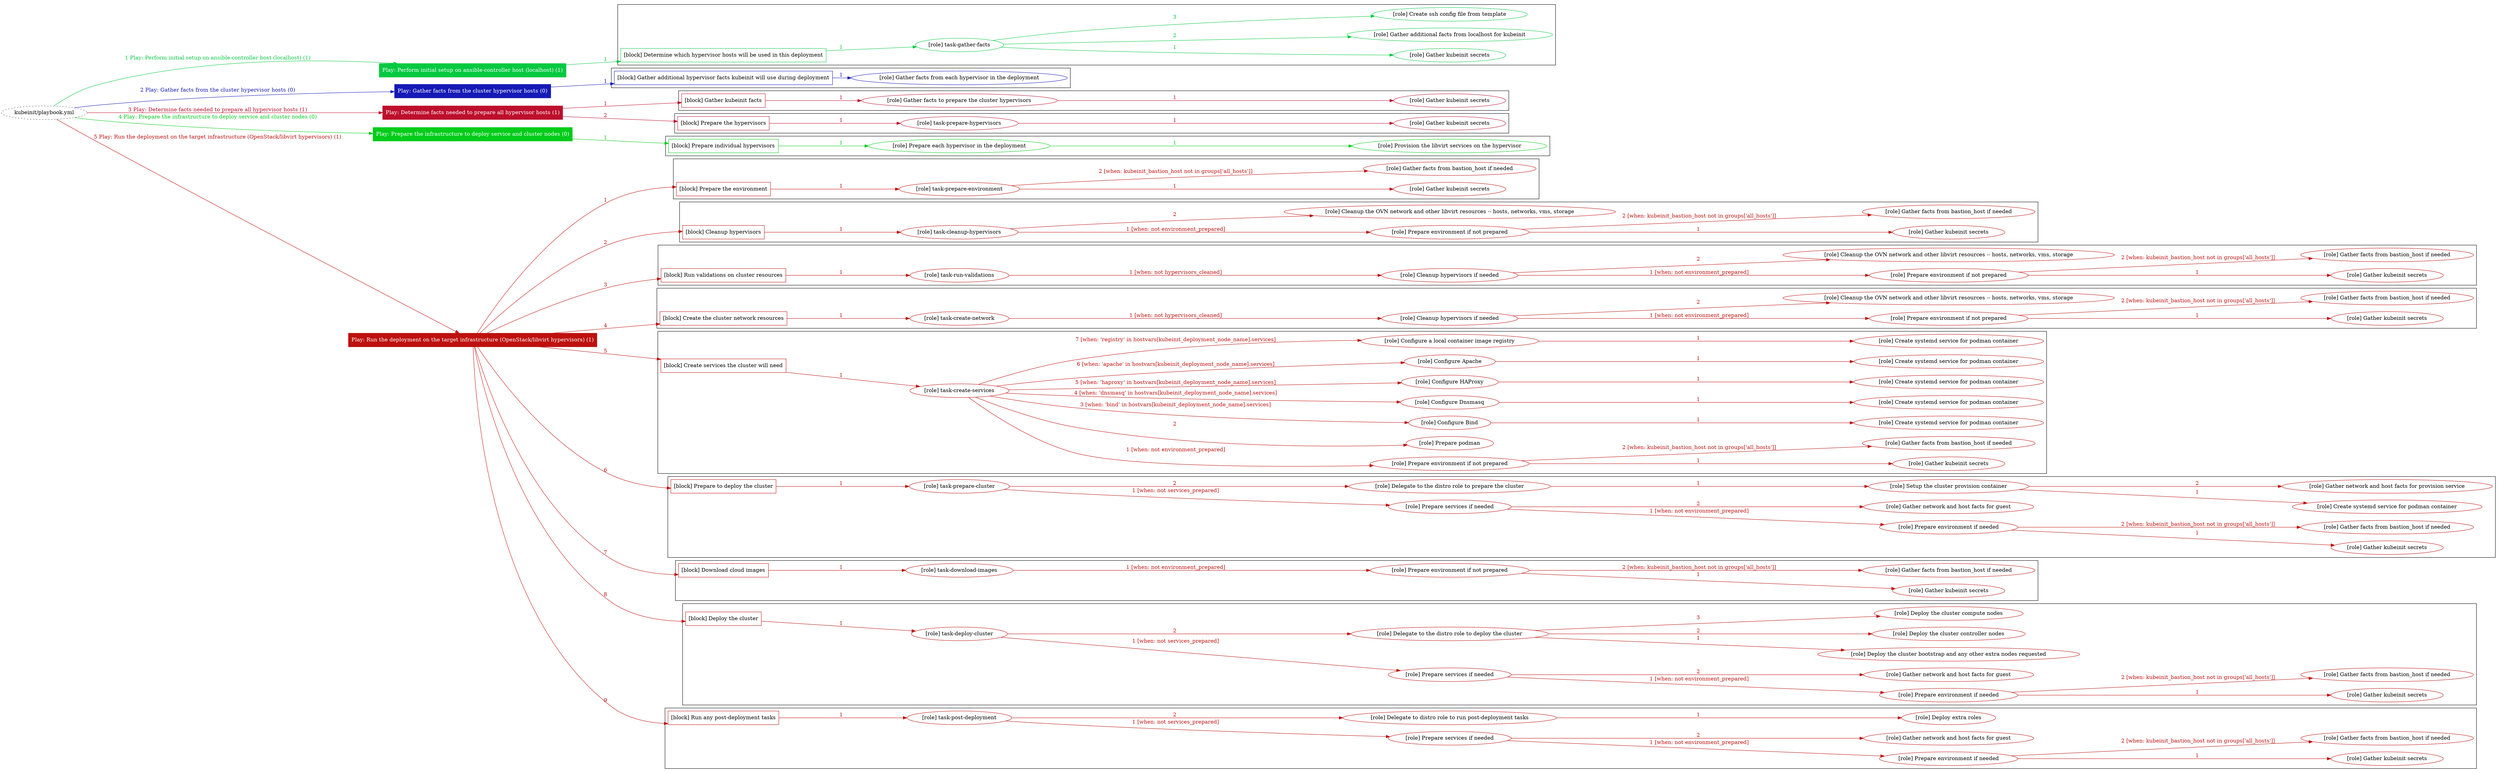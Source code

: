 digraph {
	graph [concentrate=true ordering=in rankdir=LR ratio=fill]
	edge [esep=5 sep=10]
	"kubeinit/playbook.yml" [URL="/home/runner/work/kubeinit/kubeinit/kubeinit/playbook.yml" id=playbook_1ddac8aa style=dotted]
	"kubeinit/playbook.yml" -> play_2dd6f757 [label="1 Play: Perform initial setup on ansible-controller host (localhost) (1)" color="#03c941" fontcolor="#03c941" id=edge_play_2dd6f757 labeltooltip="1 Play: Perform initial setup on ansible-controller host (localhost) (1)" tooltip="1 Play: Perform initial setup on ansible-controller host (localhost) (1)"]
	subgraph "Play: Perform initial setup on ansible-controller host (localhost) (1)" {
		play_2dd6f757 [label="Play: Perform initial setup on ansible-controller host (localhost) (1)" URL="/home/runner/work/kubeinit/kubeinit/kubeinit/playbook.yml" color="#03c941" fontcolor="#ffffff" id=play_2dd6f757 shape=box style=filled tooltip=localhost]
		play_2dd6f757 -> block_5dd4df48 [label=1 color="#03c941" fontcolor="#03c941" id=edge_block_5dd4df48 labeltooltip=1 tooltip=1]
		subgraph cluster_block_5dd4df48 {
			block_5dd4df48 [label="[block] Determine which hypervisor hosts will be used in this deployment" URL="/home/runner/work/kubeinit/kubeinit/kubeinit/playbook.yml" color="#03c941" id=block_5dd4df48 labeltooltip="Determine which hypervisor hosts will be used in this deployment" shape=box tooltip="Determine which hypervisor hosts will be used in this deployment"]
			block_5dd4df48 -> role_71ece40f [label="1 " color="#03c941" fontcolor="#03c941" id=edge_role_71ece40f labeltooltip="1 " tooltip="1 "]
			subgraph "task-gather-facts" {
				role_71ece40f [label="[role] task-gather-facts" URL="/home/runner/work/kubeinit/kubeinit/kubeinit/playbook.yml" color="#03c941" id=role_71ece40f tooltip="task-gather-facts"]
				role_71ece40f -> role_5220e594 [label="1 " color="#03c941" fontcolor="#03c941" id=edge_role_5220e594 labeltooltip="1 " tooltip="1 "]
				subgraph "Gather kubeinit secrets" {
					role_5220e594 [label="[role] Gather kubeinit secrets" URL="/home/runner/.ansible/collections/ansible_collections/kubeinit/kubeinit/roles/kubeinit_prepare/tasks/build_hypervisors_group.yml" color="#03c941" id=role_5220e594 tooltip="Gather kubeinit secrets"]
				}
				role_71ece40f -> role_710790ea [label="2 " color="#03c941" fontcolor="#03c941" id=edge_role_710790ea labeltooltip="2 " tooltip="2 "]
				subgraph "Gather additional facts from localhost for kubeinit" {
					role_710790ea [label="[role] Gather additional facts from localhost for kubeinit" URL="/home/runner/.ansible/collections/ansible_collections/kubeinit/kubeinit/roles/kubeinit_prepare/tasks/build_hypervisors_group.yml" color="#03c941" id=role_710790ea tooltip="Gather additional facts from localhost for kubeinit"]
				}
				role_71ece40f -> role_25b6386b [label="3 " color="#03c941" fontcolor="#03c941" id=edge_role_25b6386b labeltooltip="3 " tooltip="3 "]
				subgraph "Create ssh config file from template" {
					role_25b6386b [label="[role] Create ssh config file from template" URL="/home/runner/.ansible/collections/ansible_collections/kubeinit/kubeinit/roles/kubeinit_prepare/tasks/build_hypervisors_group.yml" color="#03c941" id=role_25b6386b tooltip="Create ssh config file from template"]
				}
			}
		}
	}
	"kubeinit/playbook.yml" -> play_7cbf3be5 [label="2 Play: Gather facts from the cluster hypervisor hosts (0)" color="#161ab6" fontcolor="#161ab6" id=edge_play_7cbf3be5 labeltooltip="2 Play: Gather facts from the cluster hypervisor hosts (0)" tooltip="2 Play: Gather facts from the cluster hypervisor hosts (0)"]
	subgraph "Play: Gather facts from the cluster hypervisor hosts (0)" {
		play_7cbf3be5 [label="Play: Gather facts from the cluster hypervisor hosts (0)" URL="/home/runner/work/kubeinit/kubeinit/kubeinit/playbook.yml" color="#161ab6" fontcolor="#ffffff" id=play_7cbf3be5 shape=box style=filled tooltip="Play: Gather facts from the cluster hypervisor hosts (0)"]
		play_7cbf3be5 -> block_3750b346 [label=1 color="#161ab6" fontcolor="#161ab6" id=edge_block_3750b346 labeltooltip=1 tooltip=1]
		subgraph cluster_block_3750b346 {
			block_3750b346 [label="[block] Gather additional hypervisor facts kubeinit will use during deployment" URL="/home/runner/work/kubeinit/kubeinit/kubeinit/playbook.yml" color="#161ab6" id=block_3750b346 labeltooltip="Gather additional hypervisor facts kubeinit will use during deployment" shape=box tooltip="Gather additional hypervisor facts kubeinit will use during deployment"]
			block_3750b346 -> role_1f44d902 [label="1 " color="#161ab6" fontcolor="#161ab6" id=edge_role_1f44d902 labeltooltip="1 " tooltip="1 "]
			subgraph "Gather facts from each hypervisor in the deployment" {
				role_1f44d902 [label="[role] Gather facts from each hypervisor in the deployment" URL="/home/runner/work/kubeinit/kubeinit/kubeinit/playbook.yml" color="#161ab6" id=role_1f44d902 tooltip="Gather facts from each hypervisor in the deployment"]
			}
		}
	}
	"kubeinit/playbook.yml" -> play_2e8ce8ee [label="3 Play: Determine facts needed to prepare all hypervisor hosts (1)" color="#bd0f2c" fontcolor="#bd0f2c" id=edge_play_2e8ce8ee labeltooltip="3 Play: Determine facts needed to prepare all hypervisor hosts (1)" tooltip="3 Play: Determine facts needed to prepare all hypervisor hosts (1)"]
	subgraph "Play: Determine facts needed to prepare all hypervisor hosts (1)" {
		play_2e8ce8ee [label="Play: Determine facts needed to prepare all hypervisor hosts (1)" URL="/home/runner/work/kubeinit/kubeinit/kubeinit/playbook.yml" color="#bd0f2c" fontcolor="#ffffff" id=play_2e8ce8ee shape=box style=filled tooltip=localhost]
		play_2e8ce8ee -> block_540117b1 [label=1 color="#bd0f2c" fontcolor="#bd0f2c" id=edge_block_540117b1 labeltooltip=1 tooltip=1]
		subgraph cluster_block_540117b1 {
			block_540117b1 [label="[block] Gather kubeinit facts" URL="/home/runner/work/kubeinit/kubeinit/kubeinit/playbook.yml" color="#bd0f2c" id=block_540117b1 labeltooltip="Gather kubeinit facts" shape=box tooltip="Gather kubeinit facts"]
			block_540117b1 -> role_d9506a3a [label="1 " color="#bd0f2c" fontcolor="#bd0f2c" id=edge_role_d9506a3a labeltooltip="1 " tooltip="1 "]
			subgraph "Gather facts to prepare the cluster hypervisors" {
				role_d9506a3a [label="[role] Gather facts to prepare the cluster hypervisors" URL="/home/runner/work/kubeinit/kubeinit/kubeinit/playbook.yml" color="#bd0f2c" id=role_d9506a3a tooltip="Gather facts to prepare the cluster hypervisors"]
				role_d9506a3a -> role_3336c155 [label="1 " color="#bd0f2c" fontcolor="#bd0f2c" id=edge_role_3336c155 labeltooltip="1 " tooltip="1 "]
				subgraph "Gather kubeinit secrets" {
					role_3336c155 [label="[role] Gather kubeinit secrets" URL="/home/runner/.ansible/collections/ansible_collections/kubeinit/kubeinit/roles/kubeinit_prepare/tasks/gather_kubeinit_facts.yml" color="#bd0f2c" id=role_3336c155 tooltip="Gather kubeinit secrets"]
				}
			}
		}
		play_2e8ce8ee -> block_dbe9ea19 [label=2 color="#bd0f2c" fontcolor="#bd0f2c" id=edge_block_dbe9ea19 labeltooltip=2 tooltip=2]
		subgraph cluster_block_dbe9ea19 {
			block_dbe9ea19 [label="[block] Prepare the hypervisors" URL="/home/runner/work/kubeinit/kubeinit/kubeinit/playbook.yml" color="#bd0f2c" id=block_dbe9ea19 labeltooltip="Prepare the hypervisors" shape=box tooltip="Prepare the hypervisors"]
			block_dbe9ea19 -> role_91539169 [label="1 " color="#bd0f2c" fontcolor="#bd0f2c" id=edge_role_91539169 labeltooltip="1 " tooltip="1 "]
			subgraph "task-prepare-hypervisors" {
				role_91539169 [label="[role] task-prepare-hypervisors" URL="/home/runner/work/kubeinit/kubeinit/kubeinit/playbook.yml" color="#bd0f2c" id=role_91539169 tooltip="task-prepare-hypervisors"]
				role_91539169 -> role_58daede9 [label="1 " color="#bd0f2c" fontcolor="#bd0f2c" id=edge_role_58daede9 labeltooltip="1 " tooltip="1 "]
				subgraph "Gather kubeinit secrets" {
					role_58daede9 [label="[role] Gather kubeinit secrets" URL="/home/runner/.ansible/collections/ansible_collections/kubeinit/kubeinit/roles/kubeinit_prepare/tasks/gather_kubeinit_facts.yml" color="#bd0f2c" id=role_58daede9 tooltip="Gather kubeinit secrets"]
				}
			}
		}
	}
	"kubeinit/playbook.yml" -> play_f823e6f8 [label="4 Play: Prepare the infrastructure to deploy service and cluster nodes (0)" color="#00cc19" fontcolor="#00cc19" id=edge_play_f823e6f8 labeltooltip="4 Play: Prepare the infrastructure to deploy service and cluster nodes (0)" tooltip="4 Play: Prepare the infrastructure to deploy service and cluster nodes (0)"]
	subgraph "Play: Prepare the infrastructure to deploy service and cluster nodes (0)" {
		play_f823e6f8 [label="Play: Prepare the infrastructure to deploy service and cluster nodes (0)" URL="/home/runner/work/kubeinit/kubeinit/kubeinit/playbook.yml" color="#00cc19" fontcolor="#ffffff" id=play_f823e6f8 shape=box style=filled tooltip="Play: Prepare the infrastructure to deploy service and cluster nodes (0)"]
		play_f823e6f8 -> block_dcb1a5eb [label=1 color="#00cc19" fontcolor="#00cc19" id=edge_block_dcb1a5eb labeltooltip=1 tooltip=1]
		subgraph cluster_block_dcb1a5eb {
			block_dcb1a5eb [label="[block] Prepare individual hypervisors" URL="/home/runner/work/kubeinit/kubeinit/kubeinit/playbook.yml" color="#00cc19" id=block_dcb1a5eb labeltooltip="Prepare individual hypervisors" shape=box tooltip="Prepare individual hypervisors"]
			block_dcb1a5eb -> role_66fcc812 [label="1 " color="#00cc19" fontcolor="#00cc19" id=edge_role_66fcc812 labeltooltip="1 " tooltip="1 "]
			subgraph "Prepare each hypervisor in the deployment" {
				role_66fcc812 [label="[role] Prepare each hypervisor in the deployment" URL="/home/runner/work/kubeinit/kubeinit/kubeinit/playbook.yml" color="#00cc19" id=role_66fcc812 tooltip="Prepare each hypervisor in the deployment"]
				role_66fcc812 -> role_024728eb [label="1 " color="#00cc19" fontcolor="#00cc19" id=edge_role_024728eb labeltooltip="1 " tooltip="1 "]
				subgraph "Provision the libvirt services on the hypervisor" {
					role_024728eb [label="[role] Provision the libvirt services on the hypervisor" URL="/home/runner/.ansible/collections/ansible_collections/kubeinit/kubeinit/roles/kubeinit_prepare/tasks/prepare_hypervisor.yml" color="#00cc19" id=role_024728eb tooltip="Provision the libvirt services on the hypervisor"]
				}
			}
		}
	}
	"kubeinit/playbook.yml" -> play_3c64f963 [label="5 Play: Run the deployment on the target infrastructure (OpenStack/libvirt hypervisors) (1)" color="#bd110f" fontcolor="#bd110f" id=edge_play_3c64f963 labeltooltip="5 Play: Run the deployment on the target infrastructure (OpenStack/libvirt hypervisors) (1)" tooltip="5 Play: Run the deployment on the target infrastructure (OpenStack/libvirt hypervisors) (1)"]
	subgraph "Play: Run the deployment on the target infrastructure (OpenStack/libvirt hypervisors) (1)" {
		play_3c64f963 [label="Play: Run the deployment on the target infrastructure (OpenStack/libvirt hypervisors) (1)" URL="/home/runner/work/kubeinit/kubeinit/kubeinit/playbook.yml" color="#bd110f" fontcolor="#ffffff" id=play_3c64f963 shape=box style=filled tooltip=localhost]
		play_3c64f963 -> block_4a44eeeb [label=1 color="#bd110f" fontcolor="#bd110f" id=edge_block_4a44eeeb labeltooltip=1 tooltip=1]
		subgraph cluster_block_4a44eeeb {
			block_4a44eeeb [label="[block] Prepare the environment" URL="/home/runner/work/kubeinit/kubeinit/kubeinit/playbook.yml" color="#bd110f" id=block_4a44eeeb labeltooltip="Prepare the environment" shape=box tooltip="Prepare the environment"]
			block_4a44eeeb -> role_38d8535f [label="1 " color="#bd110f" fontcolor="#bd110f" id=edge_role_38d8535f labeltooltip="1 " tooltip="1 "]
			subgraph "task-prepare-environment" {
				role_38d8535f [label="[role] task-prepare-environment" URL="/home/runner/work/kubeinit/kubeinit/kubeinit/playbook.yml" color="#bd110f" id=role_38d8535f tooltip="task-prepare-environment"]
				role_38d8535f -> role_ecc2f5c1 [label="1 " color="#bd110f" fontcolor="#bd110f" id=edge_role_ecc2f5c1 labeltooltip="1 " tooltip="1 "]
				subgraph "Gather kubeinit secrets" {
					role_ecc2f5c1 [label="[role] Gather kubeinit secrets" URL="/home/runner/.ansible/collections/ansible_collections/kubeinit/kubeinit/roles/kubeinit_prepare/tasks/gather_kubeinit_facts.yml" color="#bd110f" id=role_ecc2f5c1 tooltip="Gather kubeinit secrets"]
				}
				role_38d8535f -> role_146d1edc [label="2 [when: kubeinit_bastion_host not in groups['all_hosts']]" color="#bd110f" fontcolor="#bd110f" id=edge_role_146d1edc labeltooltip="2 [when: kubeinit_bastion_host not in groups['all_hosts']]" tooltip="2 [when: kubeinit_bastion_host not in groups['all_hosts']]"]
				subgraph "Gather facts from bastion_host if needed" {
					role_146d1edc [label="[role] Gather facts from bastion_host if needed" URL="/home/runner/.ansible/collections/ansible_collections/kubeinit/kubeinit/roles/kubeinit_prepare/tasks/main.yml" color="#bd110f" id=role_146d1edc tooltip="Gather facts from bastion_host if needed"]
				}
			}
		}
		play_3c64f963 -> block_4c84339d [label=2 color="#bd110f" fontcolor="#bd110f" id=edge_block_4c84339d labeltooltip=2 tooltip=2]
		subgraph cluster_block_4c84339d {
			block_4c84339d [label="[block] Cleanup hypervisors" URL="/home/runner/work/kubeinit/kubeinit/kubeinit/playbook.yml" color="#bd110f" id=block_4c84339d labeltooltip="Cleanup hypervisors" shape=box tooltip="Cleanup hypervisors"]
			block_4c84339d -> role_e65c12b8 [label="1 " color="#bd110f" fontcolor="#bd110f" id=edge_role_e65c12b8 labeltooltip="1 " tooltip="1 "]
			subgraph "task-cleanup-hypervisors" {
				role_e65c12b8 [label="[role] task-cleanup-hypervisors" URL="/home/runner/work/kubeinit/kubeinit/kubeinit/playbook.yml" color="#bd110f" id=role_e65c12b8 tooltip="task-cleanup-hypervisors"]
				role_e65c12b8 -> role_84fc7cb2 [label="1 [when: not environment_prepared]" color="#bd110f" fontcolor="#bd110f" id=edge_role_84fc7cb2 labeltooltip="1 [when: not environment_prepared]" tooltip="1 [when: not environment_prepared]"]
				subgraph "Prepare environment if not prepared" {
					role_84fc7cb2 [label="[role] Prepare environment if not prepared" URL="/home/runner/.ansible/collections/ansible_collections/kubeinit/kubeinit/roles/kubeinit_libvirt/tasks/cleanup_hypervisors.yml" color="#bd110f" id=role_84fc7cb2 tooltip="Prepare environment if not prepared"]
					role_84fc7cb2 -> role_a7e36121 [label="1 " color="#bd110f" fontcolor="#bd110f" id=edge_role_a7e36121 labeltooltip="1 " tooltip="1 "]
					subgraph "Gather kubeinit secrets" {
						role_a7e36121 [label="[role] Gather kubeinit secrets" URL="/home/runner/.ansible/collections/ansible_collections/kubeinit/kubeinit/roles/kubeinit_prepare/tasks/gather_kubeinit_facts.yml" color="#bd110f" id=role_a7e36121 tooltip="Gather kubeinit secrets"]
					}
					role_84fc7cb2 -> role_0f1cfddb [label="2 [when: kubeinit_bastion_host not in groups['all_hosts']]" color="#bd110f" fontcolor="#bd110f" id=edge_role_0f1cfddb labeltooltip="2 [when: kubeinit_bastion_host not in groups['all_hosts']]" tooltip="2 [when: kubeinit_bastion_host not in groups['all_hosts']]"]
					subgraph "Gather facts from bastion_host if needed" {
						role_0f1cfddb [label="[role] Gather facts from bastion_host if needed" URL="/home/runner/.ansible/collections/ansible_collections/kubeinit/kubeinit/roles/kubeinit_prepare/tasks/main.yml" color="#bd110f" id=role_0f1cfddb tooltip="Gather facts from bastion_host if needed"]
					}
				}
				role_e65c12b8 -> role_dbf5cdf6 [label="2 " color="#bd110f" fontcolor="#bd110f" id=edge_role_dbf5cdf6 labeltooltip="2 " tooltip="2 "]
				subgraph "Cleanup the OVN network and other libvirt resources -- hosts, networks, vms, storage" {
					role_dbf5cdf6 [label="[role] Cleanup the OVN network and other libvirt resources -- hosts, networks, vms, storage" URL="/home/runner/.ansible/collections/ansible_collections/kubeinit/kubeinit/roles/kubeinit_libvirt/tasks/cleanup_hypervisors.yml" color="#bd110f" id=role_dbf5cdf6 tooltip="Cleanup the OVN network and other libvirt resources -- hosts, networks, vms, storage"]
				}
			}
		}
		play_3c64f963 -> block_7d354f85 [label=3 color="#bd110f" fontcolor="#bd110f" id=edge_block_7d354f85 labeltooltip=3 tooltip=3]
		subgraph cluster_block_7d354f85 {
			block_7d354f85 [label="[block] Run validations on cluster resources" URL="/home/runner/work/kubeinit/kubeinit/kubeinit/playbook.yml" color="#bd110f" id=block_7d354f85 labeltooltip="Run validations on cluster resources" shape=box tooltip="Run validations on cluster resources"]
			block_7d354f85 -> role_1a45b35c [label="1 " color="#bd110f" fontcolor="#bd110f" id=edge_role_1a45b35c labeltooltip="1 " tooltip="1 "]
			subgraph "task-run-validations" {
				role_1a45b35c [label="[role] task-run-validations" URL="/home/runner/work/kubeinit/kubeinit/kubeinit/playbook.yml" color="#bd110f" id=role_1a45b35c tooltip="task-run-validations"]
				role_1a45b35c -> role_f1082b82 [label="1 [when: not hypervisors_cleaned]" color="#bd110f" fontcolor="#bd110f" id=edge_role_f1082b82 labeltooltip="1 [when: not hypervisors_cleaned]" tooltip="1 [when: not hypervisors_cleaned]"]
				subgraph "Cleanup hypervisors if needed" {
					role_f1082b82 [label="[role] Cleanup hypervisors if needed" URL="/home/runner/.ansible/collections/ansible_collections/kubeinit/kubeinit/roles/kubeinit_validations/tasks/main.yml" color="#bd110f" id=role_f1082b82 tooltip="Cleanup hypervisors if needed"]
					role_f1082b82 -> role_e2bf808d [label="1 [when: not environment_prepared]" color="#bd110f" fontcolor="#bd110f" id=edge_role_e2bf808d labeltooltip="1 [when: not environment_prepared]" tooltip="1 [when: not environment_prepared]"]
					subgraph "Prepare environment if not prepared" {
						role_e2bf808d [label="[role] Prepare environment if not prepared" URL="/home/runner/.ansible/collections/ansible_collections/kubeinit/kubeinit/roles/kubeinit_libvirt/tasks/cleanup_hypervisors.yml" color="#bd110f" id=role_e2bf808d tooltip="Prepare environment if not prepared"]
						role_e2bf808d -> role_eb13aa2d [label="1 " color="#bd110f" fontcolor="#bd110f" id=edge_role_eb13aa2d labeltooltip="1 " tooltip="1 "]
						subgraph "Gather kubeinit secrets" {
							role_eb13aa2d [label="[role] Gather kubeinit secrets" URL="/home/runner/.ansible/collections/ansible_collections/kubeinit/kubeinit/roles/kubeinit_prepare/tasks/gather_kubeinit_facts.yml" color="#bd110f" id=role_eb13aa2d tooltip="Gather kubeinit secrets"]
						}
						role_e2bf808d -> role_cbe21300 [label="2 [when: kubeinit_bastion_host not in groups['all_hosts']]" color="#bd110f" fontcolor="#bd110f" id=edge_role_cbe21300 labeltooltip="2 [when: kubeinit_bastion_host not in groups['all_hosts']]" tooltip="2 [when: kubeinit_bastion_host not in groups['all_hosts']]"]
						subgraph "Gather facts from bastion_host if needed" {
							role_cbe21300 [label="[role] Gather facts from bastion_host if needed" URL="/home/runner/.ansible/collections/ansible_collections/kubeinit/kubeinit/roles/kubeinit_prepare/tasks/main.yml" color="#bd110f" id=role_cbe21300 tooltip="Gather facts from bastion_host if needed"]
						}
					}
					role_f1082b82 -> role_667d7180 [label="2 " color="#bd110f" fontcolor="#bd110f" id=edge_role_667d7180 labeltooltip="2 " tooltip="2 "]
					subgraph "Cleanup the OVN network and other libvirt resources -- hosts, networks, vms, storage" {
						role_667d7180 [label="[role] Cleanup the OVN network and other libvirt resources -- hosts, networks, vms, storage" URL="/home/runner/.ansible/collections/ansible_collections/kubeinit/kubeinit/roles/kubeinit_libvirt/tasks/cleanup_hypervisors.yml" color="#bd110f" id=role_667d7180 tooltip="Cleanup the OVN network and other libvirt resources -- hosts, networks, vms, storage"]
					}
				}
			}
		}
		play_3c64f963 -> block_a24ab69a [label=4 color="#bd110f" fontcolor="#bd110f" id=edge_block_a24ab69a labeltooltip=4 tooltip=4]
		subgraph cluster_block_a24ab69a {
			block_a24ab69a [label="[block] Create the cluster network resources" URL="/home/runner/work/kubeinit/kubeinit/kubeinit/playbook.yml" color="#bd110f" id=block_a24ab69a labeltooltip="Create the cluster network resources" shape=box tooltip="Create the cluster network resources"]
			block_a24ab69a -> role_e4606dbf [label="1 " color="#bd110f" fontcolor="#bd110f" id=edge_role_e4606dbf labeltooltip="1 " tooltip="1 "]
			subgraph "task-create-network" {
				role_e4606dbf [label="[role] task-create-network" URL="/home/runner/work/kubeinit/kubeinit/kubeinit/playbook.yml" color="#bd110f" id=role_e4606dbf tooltip="task-create-network"]
				role_e4606dbf -> role_351be19d [label="1 [when: not hypervisors_cleaned]" color="#bd110f" fontcolor="#bd110f" id=edge_role_351be19d labeltooltip="1 [when: not hypervisors_cleaned]" tooltip="1 [when: not hypervisors_cleaned]"]
				subgraph "Cleanup hypervisors if needed" {
					role_351be19d [label="[role] Cleanup hypervisors if needed" URL="/home/runner/.ansible/collections/ansible_collections/kubeinit/kubeinit/roles/kubeinit_libvirt/tasks/create_network.yml" color="#bd110f" id=role_351be19d tooltip="Cleanup hypervisors if needed"]
					role_351be19d -> role_f6a419a3 [label="1 [when: not environment_prepared]" color="#bd110f" fontcolor="#bd110f" id=edge_role_f6a419a3 labeltooltip="1 [when: not environment_prepared]" tooltip="1 [when: not environment_prepared]"]
					subgraph "Prepare environment if not prepared" {
						role_f6a419a3 [label="[role] Prepare environment if not prepared" URL="/home/runner/.ansible/collections/ansible_collections/kubeinit/kubeinit/roles/kubeinit_libvirt/tasks/cleanup_hypervisors.yml" color="#bd110f" id=role_f6a419a3 tooltip="Prepare environment if not prepared"]
						role_f6a419a3 -> role_5be0fce8 [label="1 " color="#bd110f" fontcolor="#bd110f" id=edge_role_5be0fce8 labeltooltip="1 " tooltip="1 "]
						subgraph "Gather kubeinit secrets" {
							role_5be0fce8 [label="[role] Gather kubeinit secrets" URL="/home/runner/.ansible/collections/ansible_collections/kubeinit/kubeinit/roles/kubeinit_prepare/tasks/gather_kubeinit_facts.yml" color="#bd110f" id=role_5be0fce8 tooltip="Gather kubeinit secrets"]
						}
						role_f6a419a3 -> role_34e9801a [label="2 [when: kubeinit_bastion_host not in groups['all_hosts']]" color="#bd110f" fontcolor="#bd110f" id=edge_role_34e9801a labeltooltip="2 [when: kubeinit_bastion_host not in groups['all_hosts']]" tooltip="2 [when: kubeinit_bastion_host not in groups['all_hosts']]"]
						subgraph "Gather facts from bastion_host if needed" {
							role_34e9801a [label="[role] Gather facts from bastion_host if needed" URL="/home/runner/.ansible/collections/ansible_collections/kubeinit/kubeinit/roles/kubeinit_prepare/tasks/main.yml" color="#bd110f" id=role_34e9801a tooltip="Gather facts from bastion_host if needed"]
						}
					}
					role_351be19d -> role_bf4a2fb5 [label="2 " color="#bd110f" fontcolor="#bd110f" id=edge_role_bf4a2fb5 labeltooltip="2 " tooltip="2 "]
					subgraph "Cleanup the OVN network and other libvirt resources -- hosts, networks, vms, storage" {
						role_bf4a2fb5 [label="[role] Cleanup the OVN network and other libvirt resources -- hosts, networks, vms, storage" URL="/home/runner/.ansible/collections/ansible_collections/kubeinit/kubeinit/roles/kubeinit_libvirt/tasks/cleanup_hypervisors.yml" color="#bd110f" id=role_bf4a2fb5 tooltip="Cleanup the OVN network and other libvirt resources -- hosts, networks, vms, storage"]
					}
				}
			}
		}
		play_3c64f963 -> block_c715d121 [label=5 color="#bd110f" fontcolor="#bd110f" id=edge_block_c715d121 labeltooltip=5 tooltip=5]
		subgraph cluster_block_c715d121 {
			block_c715d121 [label="[block] Create services the cluster will need" URL="/home/runner/work/kubeinit/kubeinit/kubeinit/playbook.yml" color="#bd110f" id=block_c715d121 labeltooltip="Create services the cluster will need" shape=box tooltip="Create services the cluster will need"]
			block_c715d121 -> role_78750ddc [label="1 " color="#bd110f" fontcolor="#bd110f" id=edge_role_78750ddc labeltooltip="1 " tooltip="1 "]
			subgraph "task-create-services" {
				role_78750ddc [label="[role] task-create-services" URL="/home/runner/work/kubeinit/kubeinit/kubeinit/playbook.yml" color="#bd110f" id=role_78750ddc tooltip="task-create-services"]
				role_78750ddc -> role_77c57c86 [label="1 [when: not environment_prepared]" color="#bd110f" fontcolor="#bd110f" id=edge_role_77c57c86 labeltooltip="1 [when: not environment_prepared]" tooltip="1 [when: not environment_prepared]"]
				subgraph "Prepare environment if not prepared" {
					role_77c57c86 [label="[role] Prepare environment if not prepared" URL="/home/runner/.ansible/collections/ansible_collections/kubeinit/kubeinit/roles/kubeinit_services/tasks/main.yml" color="#bd110f" id=role_77c57c86 tooltip="Prepare environment if not prepared"]
					role_77c57c86 -> role_413eb98c [label="1 " color="#bd110f" fontcolor="#bd110f" id=edge_role_413eb98c labeltooltip="1 " tooltip="1 "]
					subgraph "Gather kubeinit secrets" {
						role_413eb98c [label="[role] Gather kubeinit secrets" URL="/home/runner/.ansible/collections/ansible_collections/kubeinit/kubeinit/roles/kubeinit_prepare/tasks/gather_kubeinit_facts.yml" color="#bd110f" id=role_413eb98c tooltip="Gather kubeinit secrets"]
					}
					role_77c57c86 -> role_f170e66e [label="2 [when: kubeinit_bastion_host not in groups['all_hosts']]" color="#bd110f" fontcolor="#bd110f" id=edge_role_f170e66e labeltooltip="2 [when: kubeinit_bastion_host not in groups['all_hosts']]" tooltip="2 [when: kubeinit_bastion_host not in groups['all_hosts']]"]
					subgraph "Gather facts from bastion_host if needed" {
						role_f170e66e [label="[role] Gather facts from bastion_host if needed" URL="/home/runner/.ansible/collections/ansible_collections/kubeinit/kubeinit/roles/kubeinit_prepare/tasks/main.yml" color="#bd110f" id=role_f170e66e tooltip="Gather facts from bastion_host if needed"]
					}
				}
				role_78750ddc -> role_9cf01492 [label="2 " color="#bd110f" fontcolor="#bd110f" id=edge_role_9cf01492 labeltooltip="2 " tooltip="2 "]
				subgraph "Prepare podman" {
					role_9cf01492 [label="[role] Prepare podman" URL="/home/runner/.ansible/collections/ansible_collections/kubeinit/kubeinit/roles/kubeinit_services/tasks/00_create_service_pod.yml" color="#bd110f" id=role_9cf01492 tooltip="Prepare podman"]
				}
				role_78750ddc -> role_3c4679aa [label="3 [when: 'bind' in hostvars[kubeinit_deployment_node_name].services]" color="#bd110f" fontcolor="#bd110f" id=edge_role_3c4679aa labeltooltip="3 [when: 'bind' in hostvars[kubeinit_deployment_node_name].services]" tooltip="3 [when: 'bind' in hostvars[kubeinit_deployment_node_name].services]"]
				subgraph "Configure Bind" {
					role_3c4679aa [label="[role] Configure Bind" URL="/home/runner/.ansible/collections/ansible_collections/kubeinit/kubeinit/roles/kubeinit_services/tasks/start_services_containers.yml" color="#bd110f" id=role_3c4679aa tooltip="Configure Bind"]
					role_3c4679aa -> role_c436fb94 [label="1 " color="#bd110f" fontcolor="#bd110f" id=edge_role_c436fb94 labeltooltip="1 " tooltip="1 "]
					subgraph "Create systemd service for podman container" {
						role_c436fb94 [label="[role] Create systemd service for podman container" URL="/home/runner/.ansible/collections/ansible_collections/kubeinit/kubeinit/roles/kubeinit_bind/tasks/main.yml" color="#bd110f" id=role_c436fb94 tooltip="Create systemd service for podman container"]
					}
				}
				role_78750ddc -> role_2f2bb15a [label="4 [when: 'dnsmasq' in hostvars[kubeinit_deployment_node_name].services]" color="#bd110f" fontcolor="#bd110f" id=edge_role_2f2bb15a labeltooltip="4 [when: 'dnsmasq' in hostvars[kubeinit_deployment_node_name].services]" tooltip="4 [when: 'dnsmasq' in hostvars[kubeinit_deployment_node_name].services]"]
				subgraph "Configure Dnsmasq" {
					role_2f2bb15a [label="[role] Configure Dnsmasq" URL="/home/runner/.ansible/collections/ansible_collections/kubeinit/kubeinit/roles/kubeinit_services/tasks/start_services_containers.yml" color="#bd110f" id=role_2f2bb15a tooltip="Configure Dnsmasq"]
					role_2f2bb15a -> role_c5894e56 [label="1 " color="#bd110f" fontcolor="#bd110f" id=edge_role_c5894e56 labeltooltip="1 " tooltip="1 "]
					subgraph "Create systemd service for podman container" {
						role_c5894e56 [label="[role] Create systemd service for podman container" URL="/home/runner/.ansible/collections/ansible_collections/kubeinit/kubeinit/roles/kubeinit_dnsmasq/tasks/main.yml" color="#bd110f" id=role_c5894e56 tooltip="Create systemd service for podman container"]
					}
				}
				role_78750ddc -> role_39a05b31 [label="5 [when: 'haproxy' in hostvars[kubeinit_deployment_node_name].services]" color="#bd110f" fontcolor="#bd110f" id=edge_role_39a05b31 labeltooltip="5 [when: 'haproxy' in hostvars[kubeinit_deployment_node_name].services]" tooltip="5 [when: 'haproxy' in hostvars[kubeinit_deployment_node_name].services]"]
				subgraph "Configure HAProxy" {
					role_39a05b31 [label="[role] Configure HAProxy" URL="/home/runner/.ansible/collections/ansible_collections/kubeinit/kubeinit/roles/kubeinit_services/tasks/start_services_containers.yml" color="#bd110f" id=role_39a05b31 tooltip="Configure HAProxy"]
					role_39a05b31 -> role_5dde5be6 [label="1 " color="#bd110f" fontcolor="#bd110f" id=edge_role_5dde5be6 labeltooltip="1 " tooltip="1 "]
					subgraph "Create systemd service for podman container" {
						role_5dde5be6 [label="[role] Create systemd service for podman container" URL="/home/runner/.ansible/collections/ansible_collections/kubeinit/kubeinit/roles/kubeinit_haproxy/tasks/main.yml" color="#bd110f" id=role_5dde5be6 tooltip="Create systemd service for podman container"]
					}
				}
				role_78750ddc -> role_470c3460 [label="6 [when: 'apache' in hostvars[kubeinit_deployment_node_name].services]" color="#bd110f" fontcolor="#bd110f" id=edge_role_470c3460 labeltooltip="6 [when: 'apache' in hostvars[kubeinit_deployment_node_name].services]" tooltip="6 [when: 'apache' in hostvars[kubeinit_deployment_node_name].services]"]
				subgraph "Configure Apache" {
					role_470c3460 [label="[role] Configure Apache" URL="/home/runner/.ansible/collections/ansible_collections/kubeinit/kubeinit/roles/kubeinit_services/tasks/start_services_containers.yml" color="#bd110f" id=role_470c3460 tooltip="Configure Apache"]
					role_470c3460 -> role_78367055 [label="1 " color="#bd110f" fontcolor="#bd110f" id=edge_role_78367055 labeltooltip="1 " tooltip="1 "]
					subgraph "Create systemd service for podman container" {
						role_78367055 [label="[role] Create systemd service for podman container" URL="/home/runner/.ansible/collections/ansible_collections/kubeinit/kubeinit/roles/kubeinit_apache/tasks/main.yml" color="#bd110f" id=role_78367055 tooltip="Create systemd service for podman container"]
					}
				}
				role_78750ddc -> role_4c32c7eb [label="7 [when: 'registry' in hostvars[kubeinit_deployment_node_name].services]" color="#bd110f" fontcolor="#bd110f" id=edge_role_4c32c7eb labeltooltip="7 [when: 'registry' in hostvars[kubeinit_deployment_node_name].services]" tooltip="7 [when: 'registry' in hostvars[kubeinit_deployment_node_name].services]"]
				subgraph "Configure a local container image registry" {
					role_4c32c7eb [label="[role] Configure a local container image registry" URL="/home/runner/.ansible/collections/ansible_collections/kubeinit/kubeinit/roles/kubeinit_services/tasks/start_services_containers.yml" color="#bd110f" id=role_4c32c7eb tooltip="Configure a local container image registry"]
					role_4c32c7eb -> role_01f9ef31 [label="1 " color="#bd110f" fontcolor="#bd110f" id=edge_role_01f9ef31 labeltooltip="1 " tooltip="1 "]
					subgraph "Create systemd service for podman container" {
						role_01f9ef31 [label="[role] Create systemd service for podman container" URL="/home/runner/.ansible/collections/ansible_collections/kubeinit/kubeinit/roles/kubeinit_registry/tasks/main.yml" color="#bd110f" id=role_01f9ef31 tooltip="Create systemd service for podman container"]
					}
				}
			}
		}
		play_3c64f963 -> block_e912ef6e [label=6 color="#bd110f" fontcolor="#bd110f" id=edge_block_e912ef6e labeltooltip=6 tooltip=6]
		subgraph cluster_block_e912ef6e {
			block_e912ef6e [label="[block] Prepare to deploy the cluster" URL="/home/runner/work/kubeinit/kubeinit/kubeinit/playbook.yml" color="#bd110f" id=block_e912ef6e labeltooltip="Prepare to deploy the cluster" shape=box tooltip="Prepare to deploy the cluster"]
			block_e912ef6e -> role_b8ed495c [label="1 " color="#bd110f" fontcolor="#bd110f" id=edge_role_b8ed495c labeltooltip="1 " tooltip="1 "]
			subgraph "task-prepare-cluster" {
				role_b8ed495c [label="[role] task-prepare-cluster" URL="/home/runner/work/kubeinit/kubeinit/kubeinit/playbook.yml" color="#bd110f" id=role_b8ed495c tooltip="task-prepare-cluster"]
				role_b8ed495c -> role_f4ba0a7f [label="1 [when: not services_prepared]" color="#bd110f" fontcolor="#bd110f" id=edge_role_f4ba0a7f labeltooltip="1 [when: not services_prepared]" tooltip="1 [when: not services_prepared]"]
				subgraph "Prepare services if needed" {
					role_f4ba0a7f [label="[role] Prepare services if needed" URL="/home/runner/.ansible/collections/ansible_collections/kubeinit/kubeinit/roles/kubeinit_prepare/tasks/prepare_cluster.yml" color="#bd110f" id=role_f4ba0a7f tooltip="Prepare services if needed"]
					role_f4ba0a7f -> role_1d544778 [label="1 [when: not environment_prepared]" color="#bd110f" fontcolor="#bd110f" id=edge_role_1d544778 labeltooltip="1 [when: not environment_prepared]" tooltip="1 [when: not environment_prepared]"]
					subgraph "Prepare environment if needed" {
						role_1d544778 [label="[role] Prepare environment if needed" URL="/home/runner/.ansible/collections/ansible_collections/kubeinit/kubeinit/roles/kubeinit_services/tasks/prepare_services.yml" color="#bd110f" id=role_1d544778 tooltip="Prepare environment if needed"]
						role_1d544778 -> role_616688ca [label="1 " color="#bd110f" fontcolor="#bd110f" id=edge_role_616688ca labeltooltip="1 " tooltip="1 "]
						subgraph "Gather kubeinit secrets" {
							role_616688ca [label="[role] Gather kubeinit secrets" URL="/home/runner/.ansible/collections/ansible_collections/kubeinit/kubeinit/roles/kubeinit_prepare/tasks/gather_kubeinit_facts.yml" color="#bd110f" id=role_616688ca tooltip="Gather kubeinit secrets"]
						}
						role_1d544778 -> role_6cf1e0f6 [label="2 [when: kubeinit_bastion_host not in groups['all_hosts']]" color="#bd110f" fontcolor="#bd110f" id=edge_role_6cf1e0f6 labeltooltip="2 [when: kubeinit_bastion_host not in groups['all_hosts']]" tooltip="2 [when: kubeinit_bastion_host not in groups['all_hosts']]"]
						subgraph "Gather facts from bastion_host if needed" {
							role_6cf1e0f6 [label="[role] Gather facts from bastion_host if needed" URL="/home/runner/.ansible/collections/ansible_collections/kubeinit/kubeinit/roles/kubeinit_prepare/tasks/main.yml" color="#bd110f" id=role_6cf1e0f6 tooltip="Gather facts from bastion_host if needed"]
						}
					}
					role_f4ba0a7f -> role_033ec651 [label="2 " color="#bd110f" fontcolor="#bd110f" id=edge_role_033ec651 labeltooltip="2 " tooltip="2 "]
					subgraph "Gather network and host facts for guest" {
						role_033ec651 [label="[role] Gather network and host facts for guest" URL="/home/runner/.ansible/collections/ansible_collections/kubeinit/kubeinit/roles/kubeinit_services/tasks/prepare_services.yml" color="#bd110f" id=role_033ec651 tooltip="Gather network and host facts for guest"]
					}
				}
				role_b8ed495c -> role_aabca68e [label="2 " color="#bd110f" fontcolor="#bd110f" id=edge_role_aabca68e labeltooltip="2 " tooltip="2 "]
				subgraph "Delegate to the distro role to prepare the cluster" {
					role_aabca68e [label="[role] Delegate to the distro role to prepare the cluster" URL="/home/runner/.ansible/collections/ansible_collections/kubeinit/kubeinit/roles/kubeinit_prepare/tasks/prepare_cluster.yml" color="#bd110f" id=role_aabca68e tooltip="Delegate to the distro role to prepare the cluster"]
					role_aabca68e -> role_da4531e0 [label="1 " color="#bd110f" fontcolor="#bd110f" id=edge_role_da4531e0 labeltooltip="1 " tooltip="1 "]
					subgraph "Setup the cluster provision container" {
						role_da4531e0 [label="[role] Setup the cluster provision container" URL="/home/runner/.ansible/collections/ansible_collections/kubeinit/kubeinit/roles/kubeinit_openshift/tasks/prepare_cluster.yml" color="#bd110f" id=role_da4531e0 tooltip="Setup the cluster provision container"]
						role_da4531e0 -> role_906cc0c8 [label="1 " color="#bd110f" fontcolor="#bd110f" id=edge_role_906cc0c8 labeltooltip="1 " tooltip="1 "]
						subgraph "Create systemd service for podman container" {
							role_906cc0c8 [label="[role] Create systemd service for podman container" URL="/home/runner/.ansible/collections/ansible_collections/kubeinit/kubeinit/roles/kubeinit_services/tasks/create_provision_container.yml" color="#bd110f" id=role_906cc0c8 tooltip="Create systemd service for podman container"]
						}
						role_da4531e0 -> role_efeb26a6 [label="2 " color="#bd110f" fontcolor="#bd110f" id=edge_role_efeb26a6 labeltooltip="2 " tooltip="2 "]
						subgraph "Gather network and host facts for provision service" {
							role_efeb26a6 [label="[role] Gather network and host facts for provision service" URL="/home/runner/.ansible/collections/ansible_collections/kubeinit/kubeinit/roles/kubeinit_services/tasks/create_provision_container.yml" color="#bd110f" id=role_efeb26a6 tooltip="Gather network and host facts for provision service"]
						}
					}
				}
			}
		}
		play_3c64f963 -> block_10d8bc14 [label=7 color="#bd110f" fontcolor="#bd110f" id=edge_block_10d8bc14 labeltooltip=7 tooltip=7]
		subgraph cluster_block_10d8bc14 {
			block_10d8bc14 [label="[block] Download cloud images" URL="/home/runner/work/kubeinit/kubeinit/kubeinit/playbook.yml" color="#bd110f" id=block_10d8bc14 labeltooltip="Download cloud images" shape=box tooltip="Download cloud images"]
			block_10d8bc14 -> role_6e8058f0 [label="1 " color="#bd110f" fontcolor="#bd110f" id=edge_role_6e8058f0 labeltooltip="1 " tooltip="1 "]
			subgraph "task-download-images" {
				role_6e8058f0 [label="[role] task-download-images" URL="/home/runner/work/kubeinit/kubeinit/kubeinit/playbook.yml" color="#bd110f" id=role_6e8058f0 tooltip="task-download-images"]
				role_6e8058f0 -> role_838cfadb [label="1 [when: not environment_prepared]" color="#bd110f" fontcolor="#bd110f" id=edge_role_838cfadb labeltooltip="1 [when: not environment_prepared]" tooltip="1 [when: not environment_prepared]"]
				subgraph "Prepare environment if not prepared" {
					role_838cfadb [label="[role] Prepare environment if not prepared" URL="/home/runner/.ansible/collections/ansible_collections/kubeinit/kubeinit/roles/kubeinit_libvirt/tasks/download_cloud_images.yml" color="#bd110f" id=role_838cfadb tooltip="Prepare environment if not prepared"]
					role_838cfadb -> role_29091b7f [label="1 " color="#bd110f" fontcolor="#bd110f" id=edge_role_29091b7f labeltooltip="1 " tooltip="1 "]
					subgraph "Gather kubeinit secrets" {
						role_29091b7f [label="[role] Gather kubeinit secrets" URL="/home/runner/.ansible/collections/ansible_collections/kubeinit/kubeinit/roles/kubeinit_prepare/tasks/gather_kubeinit_facts.yml" color="#bd110f" id=role_29091b7f tooltip="Gather kubeinit secrets"]
					}
					role_838cfadb -> role_2ca73cb0 [label="2 [when: kubeinit_bastion_host not in groups['all_hosts']]" color="#bd110f" fontcolor="#bd110f" id=edge_role_2ca73cb0 labeltooltip="2 [when: kubeinit_bastion_host not in groups['all_hosts']]" tooltip="2 [when: kubeinit_bastion_host not in groups['all_hosts']]"]
					subgraph "Gather facts from bastion_host if needed" {
						role_2ca73cb0 [label="[role] Gather facts from bastion_host if needed" URL="/home/runner/.ansible/collections/ansible_collections/kubeinit/kubeinit/roles/kubeinit_prepare/tasks/main.yml" color="#bd110f" id=role_2ca73cb0 tooltip="Gather facts from bastion_host if needed"]
					}
				}
			}
		}
		play_3c64f963 -> block_03385616 [label=8 color="#bd110f" fontcolor="#bd110f" id=edge_block_03385616 labeltooltip=8 tooltip=8]
		subgraph cluster_block_03385616 {
			block_03385616 [label="[block] Deploy the cluster" URL="/home/runner/work/kubeinit/kubeinit/kubeinit/playbook.yml" color="#bd110f" id=block_03385616 labeltooltip="Deploy the cluster" shape=box tooltip="Deploy the cluster"]
			block_03385616 -> role_7d5fabe8 [label="1 " color="#bd110f" fontcolor="#bd110f" id=edge_role_7d5fabe8 labeltooltip="1 " tooltip="1 "]
			subgraph "task-deploy-cluster" {
				role_7d5fabe8 [label="[role] task-deploy-cluster" URL="/home/runner/work/kubeinit/kubeinit/kubeinit/playbook.yml" color="#bd110f" id=role_7d5fabe8 tooltip="task-deploy-cluster"]
				role_7d5fabe8 -> role_22471e94 [label="1 [when: not services_prepared]" color="#bd110f" fontcolor="#bd110f" id=edge_role_22471e94 labeltooltip="1 [when: not services_prepared]" tooltip="1 [when: not services_prepared]"]
				subgraph "Prepare services if needed" {
					role_22471e94 [label="[role] Prepare services if needed" URL="/home/runner/.ansible/collections/ansible_collections/kubeinit/kubeinit/roles/kubeinit_prepare/tasks/deploy_cluster.yml" color="#bd110f" id=role_22471e94 tooltip="Prepare services if needed"]
					role_22471e94 -> role_55b42b52 [label="1 [when: not environment_prepared]" color="#bd110f" fontcolor="#bd110f" id=edge_role_55b42b52 labeltooltip="1 [when: not environment_prepared]" tooltip="1 [when: not environment_prepared]"]
					subgraph "Prepare environment if needed" {
						role_55b42b52 [label="[role] Prepare environment if needed" URL="/home/runner/.ansible/collections/ansible_collections/kubeinit/kubeinit/roles/kubeinit_services/tasks/prepare_services.yml" color="#bd110f" id=role_55b42b52 tooltip="Prepare environment if needed"]
						role_55b42b52 -> role_86939f5e [label="1 " color="#bd110f" fontcolor="#bd110f" id=edge_role_86939f5e labeltooltip="1 " tooltip="1 "]
						subgraph "Gather kubeinit secrets" {
							role_86939f5e [label="[role] Gather kubeinit secrets" URL="/home/runner/.ansible/collections/ansible_collections/kubeinit/kubeinit/roles/kubeinit_prepare/tasks/gather_kubeinit_facts.yml" color="#bd110f" id=role_86939f5e tooltip="Gather kubeinit secrets"]
						}
						role_55b42b52 -> role_47edad8c [label="2 [when: kubeinit_bastion_host not in groups['all_hosts']]" color="#bd110f" fontcolor="#bd110f" id=edge_role_47edad8c labeltooltip="2 [when: kubeinit_bastion_host not in groups['all_hosts']]" tooltip="2 [when: kubeinit_bastion_host not in groups['all_hosts']]"]
						subgraph "Gather facts from bastion_host if needed" {
							role_47edad8c [label="[role] Gather facts from bastion_host if needed" URL="/home/runner/.ansible/collections/ansible_collections/kubeinit/kubeinit/roles/kubeinit_prepare/tasks/main.yml" color="#bd110f" id=role_47edad8c tooltip="Gather facts from bastion_host if needed"]
						}
					}
					role_22471e94 -> role_b63591f5 [label="2 " color="#bd110f" fontcolor="#bd110f" id=edge_role_b63591f5 labeltooltip="2 " tooltip="2 "]
					subgraph "Gather network and host facts for guest" {
						role_b63591f5 [label="[role] Gather network and host facts for guest" URL="/home/runner/.ansible/collections/ansible_collections/kubeinit/kubeinit/roles/kubeinit_services/tasks/prepare_services.yml" color="#bd110f" id=role_b63591f5 tooltip="Gather network and host facts for guest"]
					}
				}
				role_7d5fabe8 -> role_dad6cb71 [label="2 " color="#bd110f" fontcolor="#bd110f" id=edge_role_dad6cb71 labeltooltip="2 " tooltip="2 "]
				subgraph "Delegate to the distro role to deploy the cluster" {
					role_dad6cb71 [label="[role] Delegate to the distro role to deploy the cluster" URL="/home/runner/.ansible/collections/ansible_collections/kubeinit/kubeinit/roles/kubeinit_prepare/tasks/deploy_cluster.yml" color="#bd110f" id=role_dad6cb71 tooltip="Delegate to the distro role to deploy the cluster"]
					role_dad6cb71 -> role_27326c6f [label="1 " color="#bd110f" fontcolor="#bd110f" id=edge_role_27326c6f labeltooltip="1 " tooltip="1 "]
					subgraph "Deploy the cluster bootstrap and any other extra nodes requested" {
						role_27326c6f [label="[role] Deploy the cluster bootstrap and any other extra nodes requested" URL="/home/runner/.ansible/collections/ansible_collections/kubeinit/kubeinit/roles/kubeinit_openshift/tasks/main.yml" color="#bd110f" id=role_27326c6f tooltip="Deploy the cluster bootstrap and any other extra nodes requested"]
					}
					role_dad6cb71 -> role_bad1172c [label="2 " color="#bd110f" fontcolor="#bd110f" id=edge_role_bad1172c labeltooltip="2 " tooltip="2 "]
					subgraph "Deploy the cluster controller nodes" {
						role_bad1172c [label="[role] Deploy the cluster controller nodes" URL="/home/runner/.ansible/collections/ansible_collections/kubeinit/kubeinit/roles/kubeinit_openshift/tasks/main.yml" color="#bd110f" id=role_bad1172c tooltip="Deploy the cluster controller nodes"]
					}
					role_dad6cb71 -> role_c074941d [label="3 " color="#bd110f" fontcolor="#bd110f" id=edge_role_c074941d labeltooltip="3 " tooltip="3 "]
					subgraph "Deploy the cluster compute nodes" {
						role_c074941d [label="[role] Deploy the cluster compute nodes" URL="/home/runner/.ansible/collections/ansible_collections/kubeinit/kubeinit/roles/kubeinit_openshift/tasks/main.yml" color="#bd110f" id=role_c074941d tooltip="Deploy the cluster compute nodes"]
					}
				}
			}
		}
		play_3c64f963 -> block_e08fe977 [label=9 color="#bd110f" fontcolor="#bd110f" id=edge_block_e08fe977 labeltooltip=9 tooltip=9]
		subgraph cluster_block_e08fe977 {
			block_e08fe977 [label="[block] Run any post-deployment tasks" URL="/home/runner/work/kubeinit/kubeinit/kubeinit/playbook.yml" color="#bd110f" id=block_e08fe977 labeltooltip="Run any post-deployment tasks" shape=box tooltip="Run any post-deployment tasks"]
			block_e08fe977 -> role_3f70ceda [label="1 " color="#bd110f" fontcolor="#bd110f" id=edge_role_3f70ceda labeltooltip="1 " tooltip="1 "]
			subgraph "task-post-deployment" {
				role_3f70ceda [label="[role] task-post-deployment" URL="/home/runner/work/kubeinit/kubeinit/kubeinit/playbook.yml" color="#bd110f" id=role_3f70ceda tooltip="task-post-deployment"]
				role_3f70ceda -> role_7aec0055 [label="1 [when: not services_prepared]" color="#bd110f" fontcolor="#bd110f" id=edge_role_7aec0055 labeltooltip="1 [when: not services_prepared]" tooltip="1 [when: not services_prepared]"]
				subgraph "Prepare services if needed" {
					role_7aec0055 [label="[role] Prepare services if needed" URL="/home/runner/.ansible/collections/ansible_collections/kubeinit/kubeinit/roles/kubeinit_prepare/tasks/post_deployment.yml" color="#bd110f" id=role_7aec0055 tooltip="Prepare services if needed"]
					role_7aec0055 -> role_12b5c3ba [label="1 [when: not environment_prepared]" color="#bd110f" fontcolor="#bd110f" id=edge_role_12b5c3ba labeltooltip="1 [when: not environment_prepared]" tooltip="1 [when: not environment_prepared]"]
					subgraph "Prepare environment if needed" {
						role_12b5c3ba [label="[role] Prepare environment if needed" URL="/home/runner/.ansible/collections/ansible_collections/kubeinit/kubeinit/roles/kubeinit_services/tasks/prepare_services.yml" color="#bd110f" id=role_12b5c3ba tooltip="Prepare environment if needed"]
						role_12b5c3ba -> role_01a19263 [label="1 " color="#bd110f" fontcolor="#bd110f" id=edge_role_01a19263 labeltooltip="1 " tooltip="1 "]
						subgraph "Gather kubeinit secrets" {
							role_01a19263 [label="[role] Gather kubeinit secrets" URL="/home/runner/.ansible/collections/ansible_collections/kubeinit/kubeinit/roles/kubeinit_prepare/tasks/gather_kubeinit_facts.yml" color="#bd110f" id=role_01a19263 tooltip="Gather kubeinit secrets"]
						}
						role_12b5c3ba -> role_fa2f1226 [label="2 [when: kubeinit_bastion_host not in groups['all_hosts']]" color="#bd110f" fontcolor="#bd110f" id=edge_role_fa2f1226 labeltooltip="2 [when: kubeinit_bastion_host not in groups['all_hosts']]" tooltip="2 [when: kubeinit_bastion_host not in groups['all_hosts']]"]
						subgraph "Gather facts from bastion_host if needed" {
							role_fa2f1226 [label="[role] Gather facts from bastion_host if needed" URL="/home/runner/.ansible/collections/ansible_collections/kubeinit/kubeinit/roles/kubeinit_prepare/tasks/main.yml" color="#bd110f" id=role_fa2f1226 tooltip="Gather facts from bastion_host if needed"]
						}
					}
					role_7aec0055 -> role_432684df [label="2 " color="#bd110f" fontcolor="#bd110f" id=edge_role_432684df labeltooltip="2 " tooltip="2 "]
					subgraph "Gather network and host facts for guest" {
						role_432684df [label="[role] Gather network and host facts for guest" URL="/home/runner/.ansible/collections/ansible_collections/kubeinit/kubeinit/roles/kubeinit_services/tasks/prepare_services.yml" color="#bd110f" id=role_432684df tooltip="Gather network and host facts for guest"]
					}
				}
				role_3f70ceda -> role_ecf46726 [label="2 " color="#bd110f" fontcolor="#bd110f" id=edge_role_ecf46726 labeltooltip="2 " tooltip="2 "]
				subgraph "Delegate to distro role to run post-deployment tasks" {
					role_ecf46726 [label="[role] Delegate to distro role to run post-deployment tasks" URL="/home/runner/.ansible/collections/ansible_collections/kubeinit/kubeinit/roles/kubeinit_prepare/tasks/post_deployment.yml" color="#bd110f" id=role_ecf46726 tooltip="Delegate to distro role to run post-deployment tasks"]
					role_ecf46726 -> role_3c4c7e97 [label="1 " color="#bd110f" fontcolor="#bd110f" id=edge_role_3c4c7e97 labeltooltip="1 " tooltip="1 "]
					subgraph "Deploy extra roles" {
						role_3c4c7e97 [label="[role] Deploy extra roles" URL="/home/runner/.ansible/collections/ansible_collections/kubeinit/kubeinit/roles/kubeinit_openshift/tasks/post_deployment_tasks.yml" color="#bd110f" id=role_3c4c7e97 tooltip="Deploy extra roles"]
					}
				}
			}
		}
	}
}
